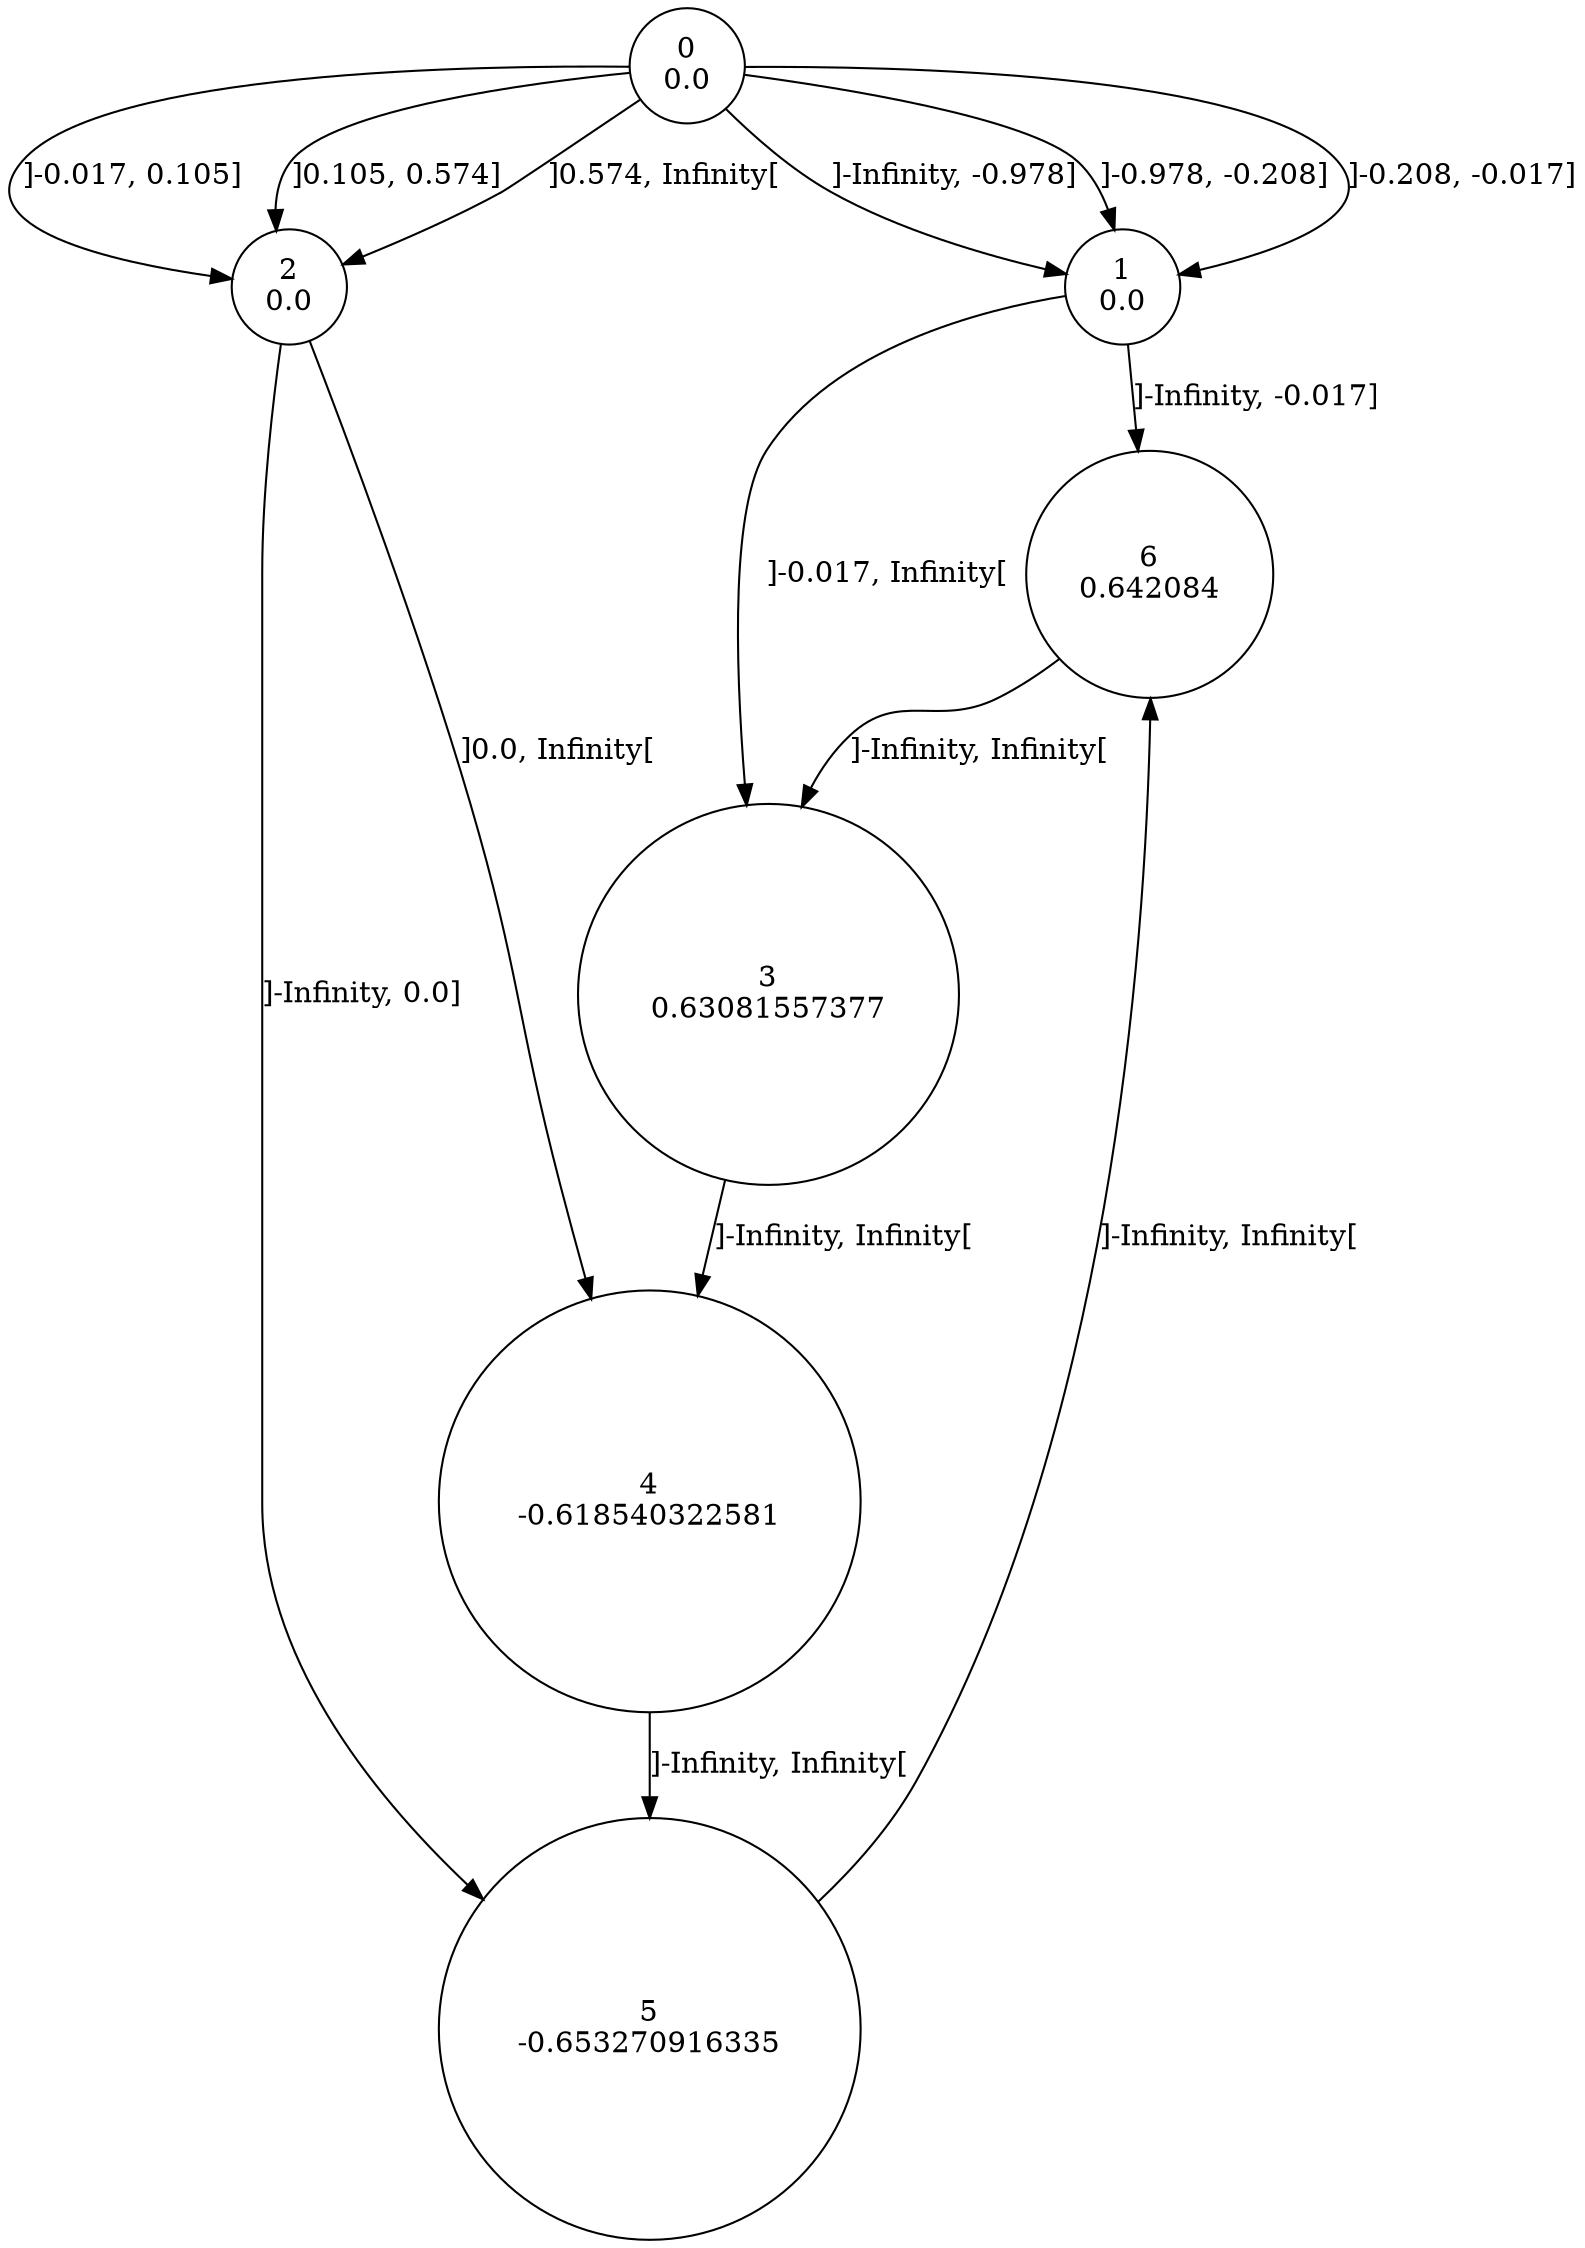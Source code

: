 digraph a {
0 [shape=circle, label="0\n0.0"];
	0 -> 1 [label="]-Infinity, -0.978]"];
	0 -> 1 [label="]-0.978, -0.208]"];
	0 -> 1 [label="]-0.208, -0.017]"];
	0 -> 2 [label="]-0.017, 0.105]"];
	0 -> 2 [label="]0.105, 0.574]"];
	0 -> 2 [label="]0.574, Infinity["];
1 [shape=circle, label="1\n0.0"];
	1 -> 6 [label="]-Infinity, -0.017]"];
	1 -> 3 [label="]-0.017, Infinity["];
2 [shape=circle, label="2\n0.0"];
	2 -> 5 [label="]-Infinity, 0.0]"];
	2 -> 4 [label="]0.0, Infinity["];
3 [shape=circle, label="3\n0.63081557377"];
	3 -> 4 [label="]-Infinity, Infinity["];
4 [shape=circle, label="4\n-0.618540322581"];
	4 -> 5 [label="]-Infinity, Infinity["];
5 [shape=circle, label="5\n-0.653270916335"];
	5 -> 6 [label="]-Infinity, Infinity["];
6 [shape=circle, label="6\n0.642084"];
	6 -> 3 [label="]-Infinity, Infinity["];
}